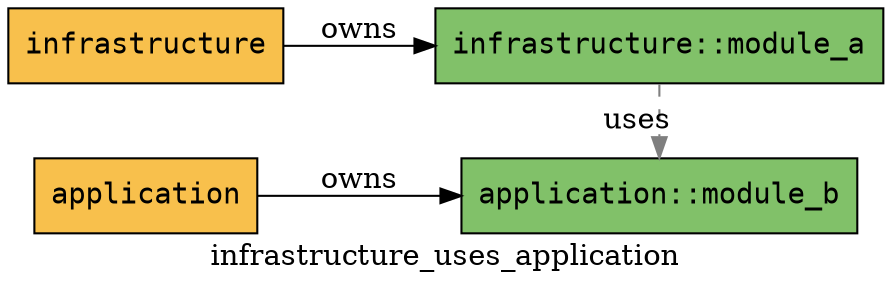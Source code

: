 digraph {
    graph [
        label="infrastructure_uses_application",
        layout=dot,
        rankdir=LR
    ];
    
    node [
        fontname="monospace",
        shape="box",
        style="filled"
    ];
    
    "my_app::infrastructure" [label="infrastructure", fillcolor="#f8c04c"];
    "my_app::application" [label="application", fillcolor="#f8c04c"];
    "my_app::infrastructure::module_a" [label="infrastructure::module_a", fillcolor="#81c169"];
    "my_app::application::module_b" [label="application::module_b", fillcolor="#81c169"];
    
    "my_app::infrastructure" -> "my_app::infrastructure::module_a" [label="owns", color="#000000", style="solid", constraint=true];
    "my_app::application" -> "my_app::application::module_b" [label="owns", color="#000000", style="solid", constraint=true];
    
    "my_app::infrastructure::module_a" -> "my_app::application::module_b" [label="uses", color="#7f7f7f", style="dashed", constraint=false];
}
